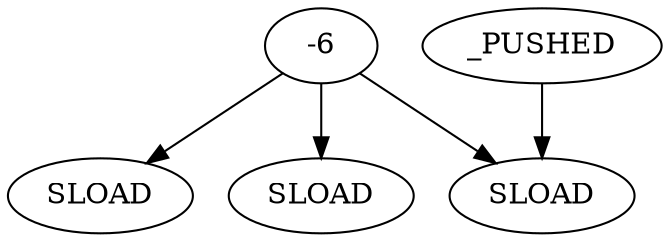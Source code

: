 // TEST
digraph {
	n3 [label=SLOAD shape=oval]
	n0 [label=_PUSHED shape=oval]
	n1 [label=SLOAD shape=oval]
	n2 [label=SLOAD shape=oval]
	-6 -> n3 [label="" color="" style=solid]
	n0 -> n1 [label="" color="" style=solid]
	-6 -> n1 [label="" color="" style=solid]
	-6 -> n2 [label="" color="" style=solid]
}
